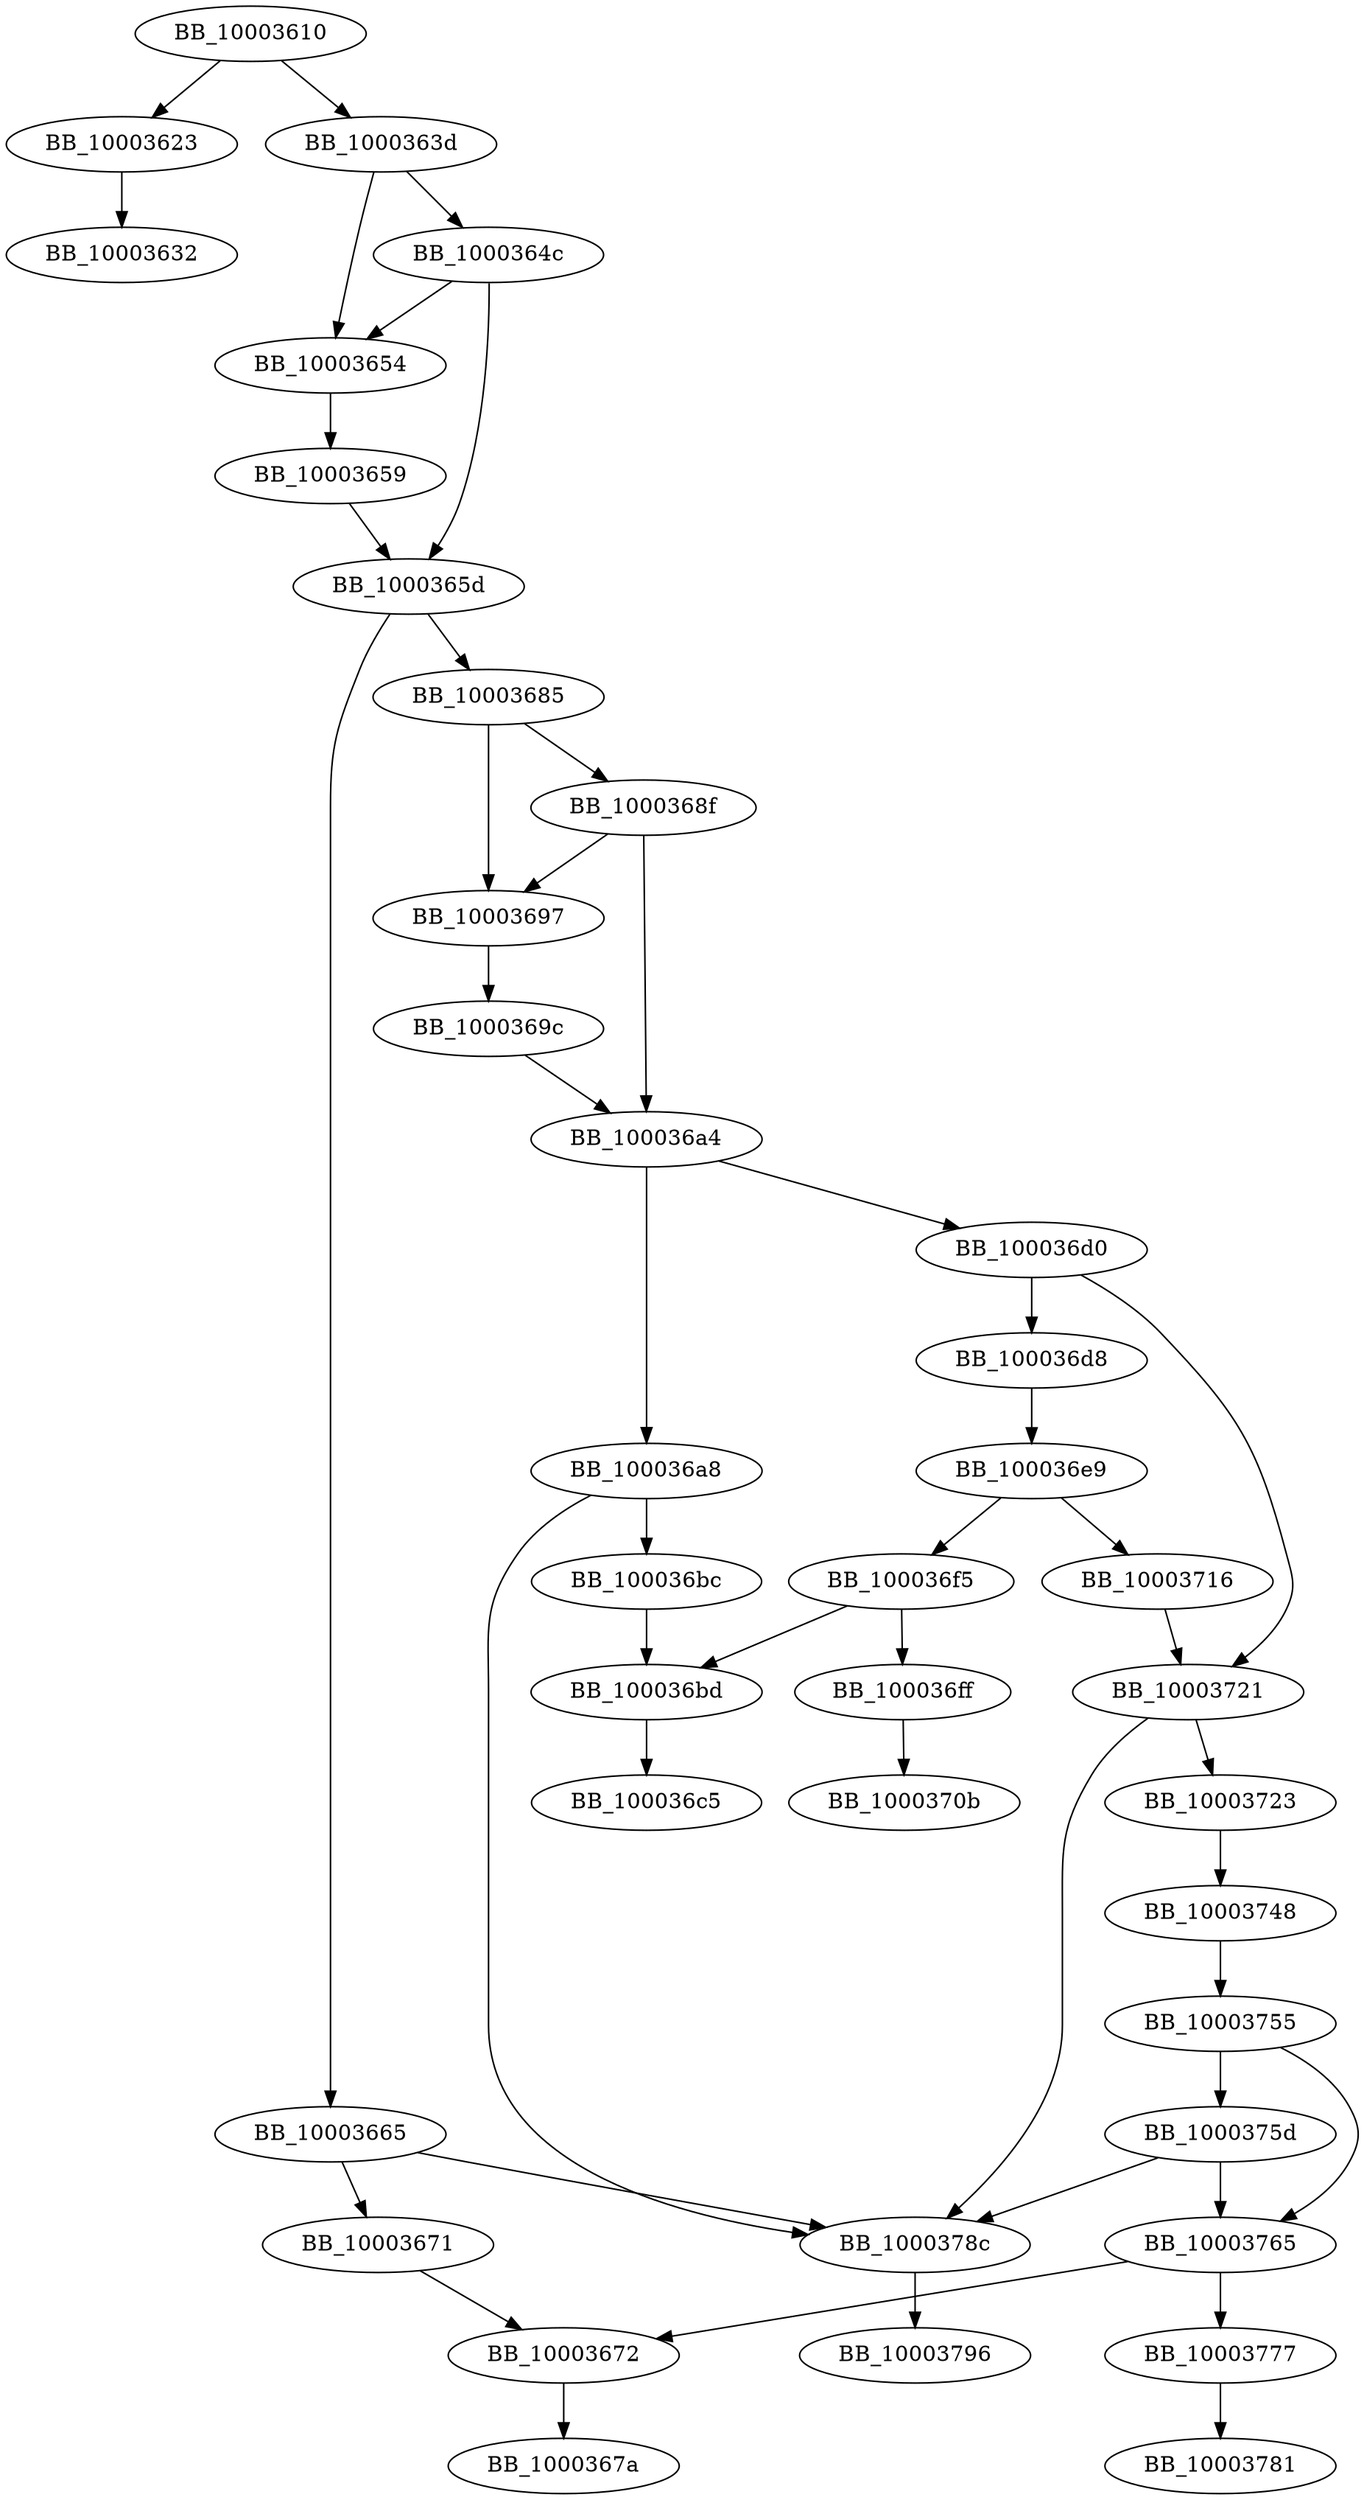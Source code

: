 DiGraph sub_10003610{
BB_10003610->BB_10003623
BB_10003610->BB_1000363d
BB_10003623->BB_10003632
BB_1000363d->BB_1000364c
BB_1000363d->BB_10003654
BB_1000364c->BB_10003654
BB_1000364c->BB_1000365d
BB_10003654->BB_10003659
BB_10003659->BB_1000365d
BB_1000365d->BB_10003665
BB_1000365d->BB_10003685
BB_10003665->BB_10003671
BB_10003665->BB_1000378c
BB_10003671->BB_10003672
BB_10003672->BB_1000367a
BB_10003685->BB_1000368f
BB_10003685->BB_10003697
BB_1000368f->BB_10003697
BB_1000368f->BB_100036a4
BB_10003697->BB_1000369c
BB_1000369c->BB_100036a4
BB_100036a4->BB_100036a8
BB_100036a4->BB_100036d0
BB_100036a8->BB_100036bc
BB_100036a8->BB_1000378c
BB_100036bc->BB_100036bd
BB_100036bd->BB_100036c5
BB_100036d0->BB_100036d8
BB_100036d0->BB_10003721
BB_100036d8->BB_100036e9
BB_100036e9->BB_100036f5
BB_100036e9->BB_10003716
BB_100036f5->BB_100036bd
BB_100036f5->BB_100036ff
BB_100036ff->BB_1000370b
BB_10003716->BB_10003721
BB_10003721->BB_10003723
BB_10003721->BB_1000378c
BB_10003723->BB_10003748
BB_10003748->BB_10003755
BB_10003755->BB_1000375d
BB_10003755->BB_10003765
BB_1000375d->BB_10003765
BB_1000375d->BB_1000378c
BB_10003765->BB_10003672
BB_10003765->BB_10003777
BB_10003777->BB_10003781
BB_1000378c->BB_10003796
}

